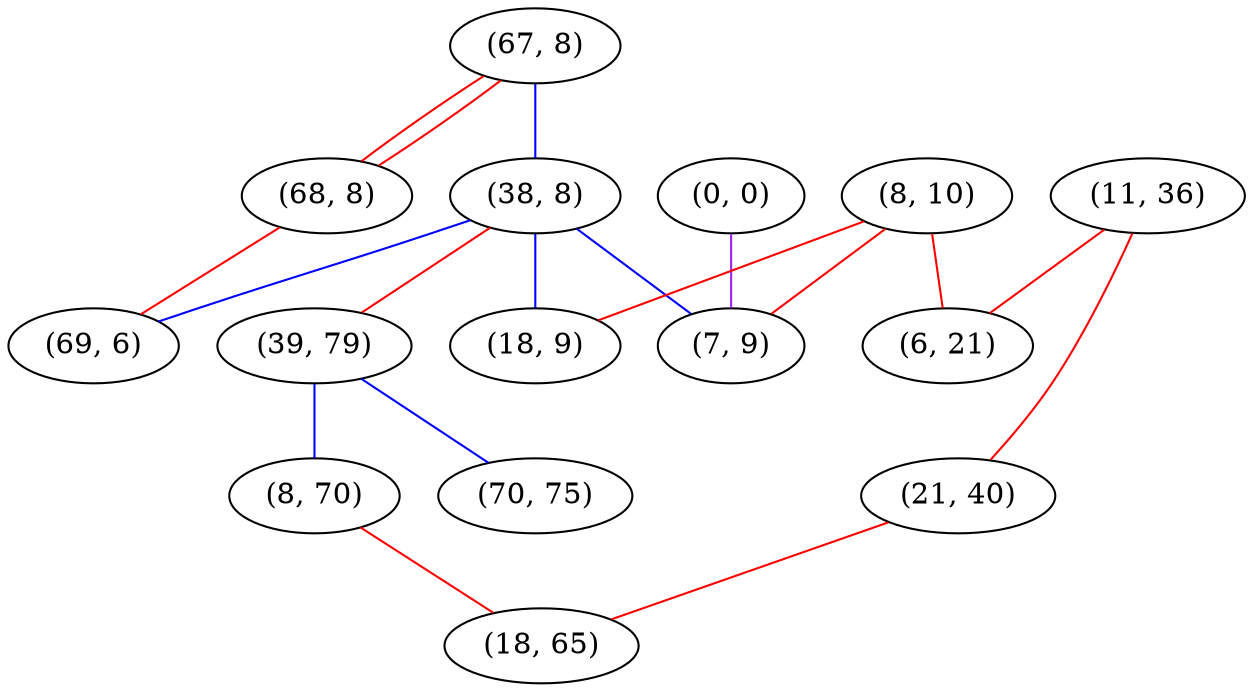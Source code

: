 graph "" {
"(67, 8)";
"(0, 0)";
"(11, 36)";
"(38, 8)";
"(68, 8)";
"(69, 6)";
"(8, 10)";
"(21, 40)";
"(39, 79)";
"(70, 75)";
"(6, 21)";
"(18, 9)";
"(8, 70)";
"(18, 65)";
"(7, 9)";
"(67, 8)" -- "(38, 8)"  [color=blue, key=0, weight=3];
"(67, 8)" -- "(68, 8)"  [color=red, key=0, weight=1];
"(67, 8)" -- "(68, 8)"  [color=red, key=1, weight=1];
"(0, 0)" -- "(7, 9)"  [color=purple, key=0, weight=4];
"(11, 36)" -- "(21, 40)"  [color=red, key=0, weight=1];
"(11, 36)" -- "(6, 21)"  [color=red, key=0, weight=1];
"(38, 8)" -- "(69, 6)"  [color=blue, key=0, weight=3];
"(38, 8)" -- "(39, 79)"  [color=red, key=0, weight=1];
"(38, 8)" -- "(18, 9)"  [color=blue, key=0, weight=3];
"(38, 8)" -- "(7, 9)"  [color=blue, key=0, weight=3];
"(68, 8)" -- "(69, 6)"  [color=red, key=0, weight=1];
"(8, 10)" -- "(18, 9)"  [color=red, key=0, weight=1];
"(8, 10)" -- "(6, 21)"  [color=red, key=0, weight=1];
"(8, 10)" -- "(7, 9)"  [color=red, key=0, weight=1];
"(21, 40)" -- "(18, 65)"  [color=red, key=0, weight=1];
"(39, 79)" -- "(70, 75)"  [color=blue, key=0, weight=3];
"(39, 79)" -- "(8, 70)"  [color=blue, key=0, weight=3];
"(8, 70)" -- "(18, 65)"  [color=red, key=0, weight=1];
}

